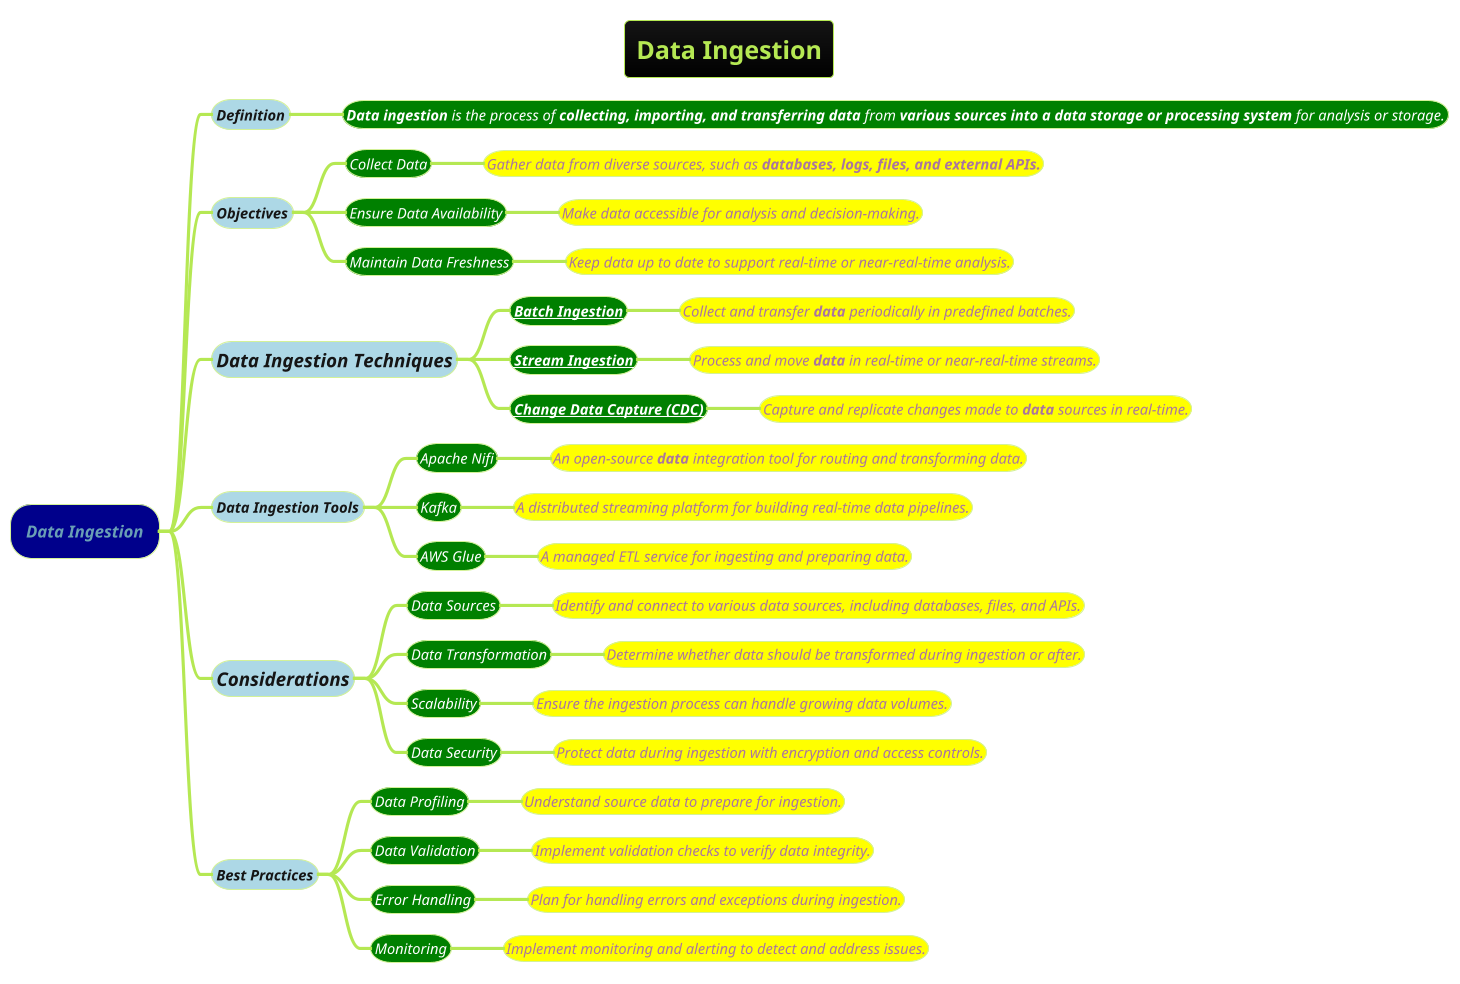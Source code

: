 @startmindmap
title =Data Ingestion
!theme hacker

*[#darkblue] ====Data Ingestion
**[#lightblue] ====<size:14>Definition
***[#green] ====<size:14><color #white>**Data ingestion** is the process of **collecting, importing, and transferring data** from **various sources into a data storage or processing system** for analysis or storage.

**[#lightblue] ====<size:14>Objectives
***[#green] ====<size:14><color #white>Collect Data
****[#yellow] ====<size:14>Gather data from diverse sources, such as **databases, logs, files, and external APIs.**
***[#green] ====<size:14><color #white>Ensure Data Availability
****[#yellow] ====<size:14>Make data accessible for analysis and decision-making.
***[#green] ====<size:14><color #white>Maintain Data Freshness
****[#yellow] ====<size:14>Keep data up to date to support real-time or near-real-time analysis.

**[#lightblue] ====<size:18>Data Ingestion Techniques
***[#green] ====<size:14>**[[Batch-Ingestion.puml Batch Ingestion]]**
****[#yellow] ====<size:14>Collect and transfer **data** periodically in predefined batches.
***[#green] ====<size:14>**[[Stream-Ingestion.puml Stream Ingestion]]**
****[#yellow] ====<size:14>Process and move **data** in real-time or near-real-time streams.
***[#green] ====<size:14>**[[Change-Data-Capture-(CDC).puml Change Data Capture (CDC)]]**
****[#yellow] ====<size:14>Capture and replicate changes made to **data** sources in real-time.

**[#lightblue] ====<size:14>Data Ingestion Tools
***[#green] ====<size:14><color #white>Apache Nifi
****[#yellow] ====<size:14>An open-source **data** integration tool for routing and transforming data.
***[#green] ====<size:14><color #white>Kafka
****[#yellow] ====<size:14>A distributed streaming platform for building real-time data pipelines.
***[#green] ====<size:14><color #white>AWS Glue
****[#yellow] ====<size:14>A managed ETL service for ingesting and preparing data.

**[#lightblue] ====<size:18>Considerations
***[#green] ====<size:14><color #white>Data Sources
****[#yellow] ====<size:14>Identify and connect to various data sources, including databases, files, and APIs.
***[#green] ====<size:14><color #white>Data Transformation
****[#yellow] ====<size:14>Determine whether data should be transformed during ingestion or after.
***[#green] ====<size:14><color #white>Scalability
****[#yellow] ====<size:14>Ensure the ingestion process can handle growing data volumes.

***[#green] ====<size:14><color #white>Data Security
****[#yellow] ====<size:14>Protect data during ingestion with encryption and access controls.

**[#lightblue] ====<size:14>Best Practices
***[#green] ====<size:14><color #white>Data Profiling
****[#yellow] ====<size:14>Understand source data to prepare for ingestion.
***[#green] ====<size:14><color #white>Data Validation
****[#yellow] ====<size:14>Implement validation checks to verify data integrity.
***[#green] ====<size:14><color #white>Error Handling
****[#yellow] ====<size:14>Plan for handling errors and exceptions during ingestion.
***[#green] ====<size:14><color #white>Monitoring
****[#yellow] ====<size:14>Implement monitoring and alerting to detect and address issues.

@endmindmap
